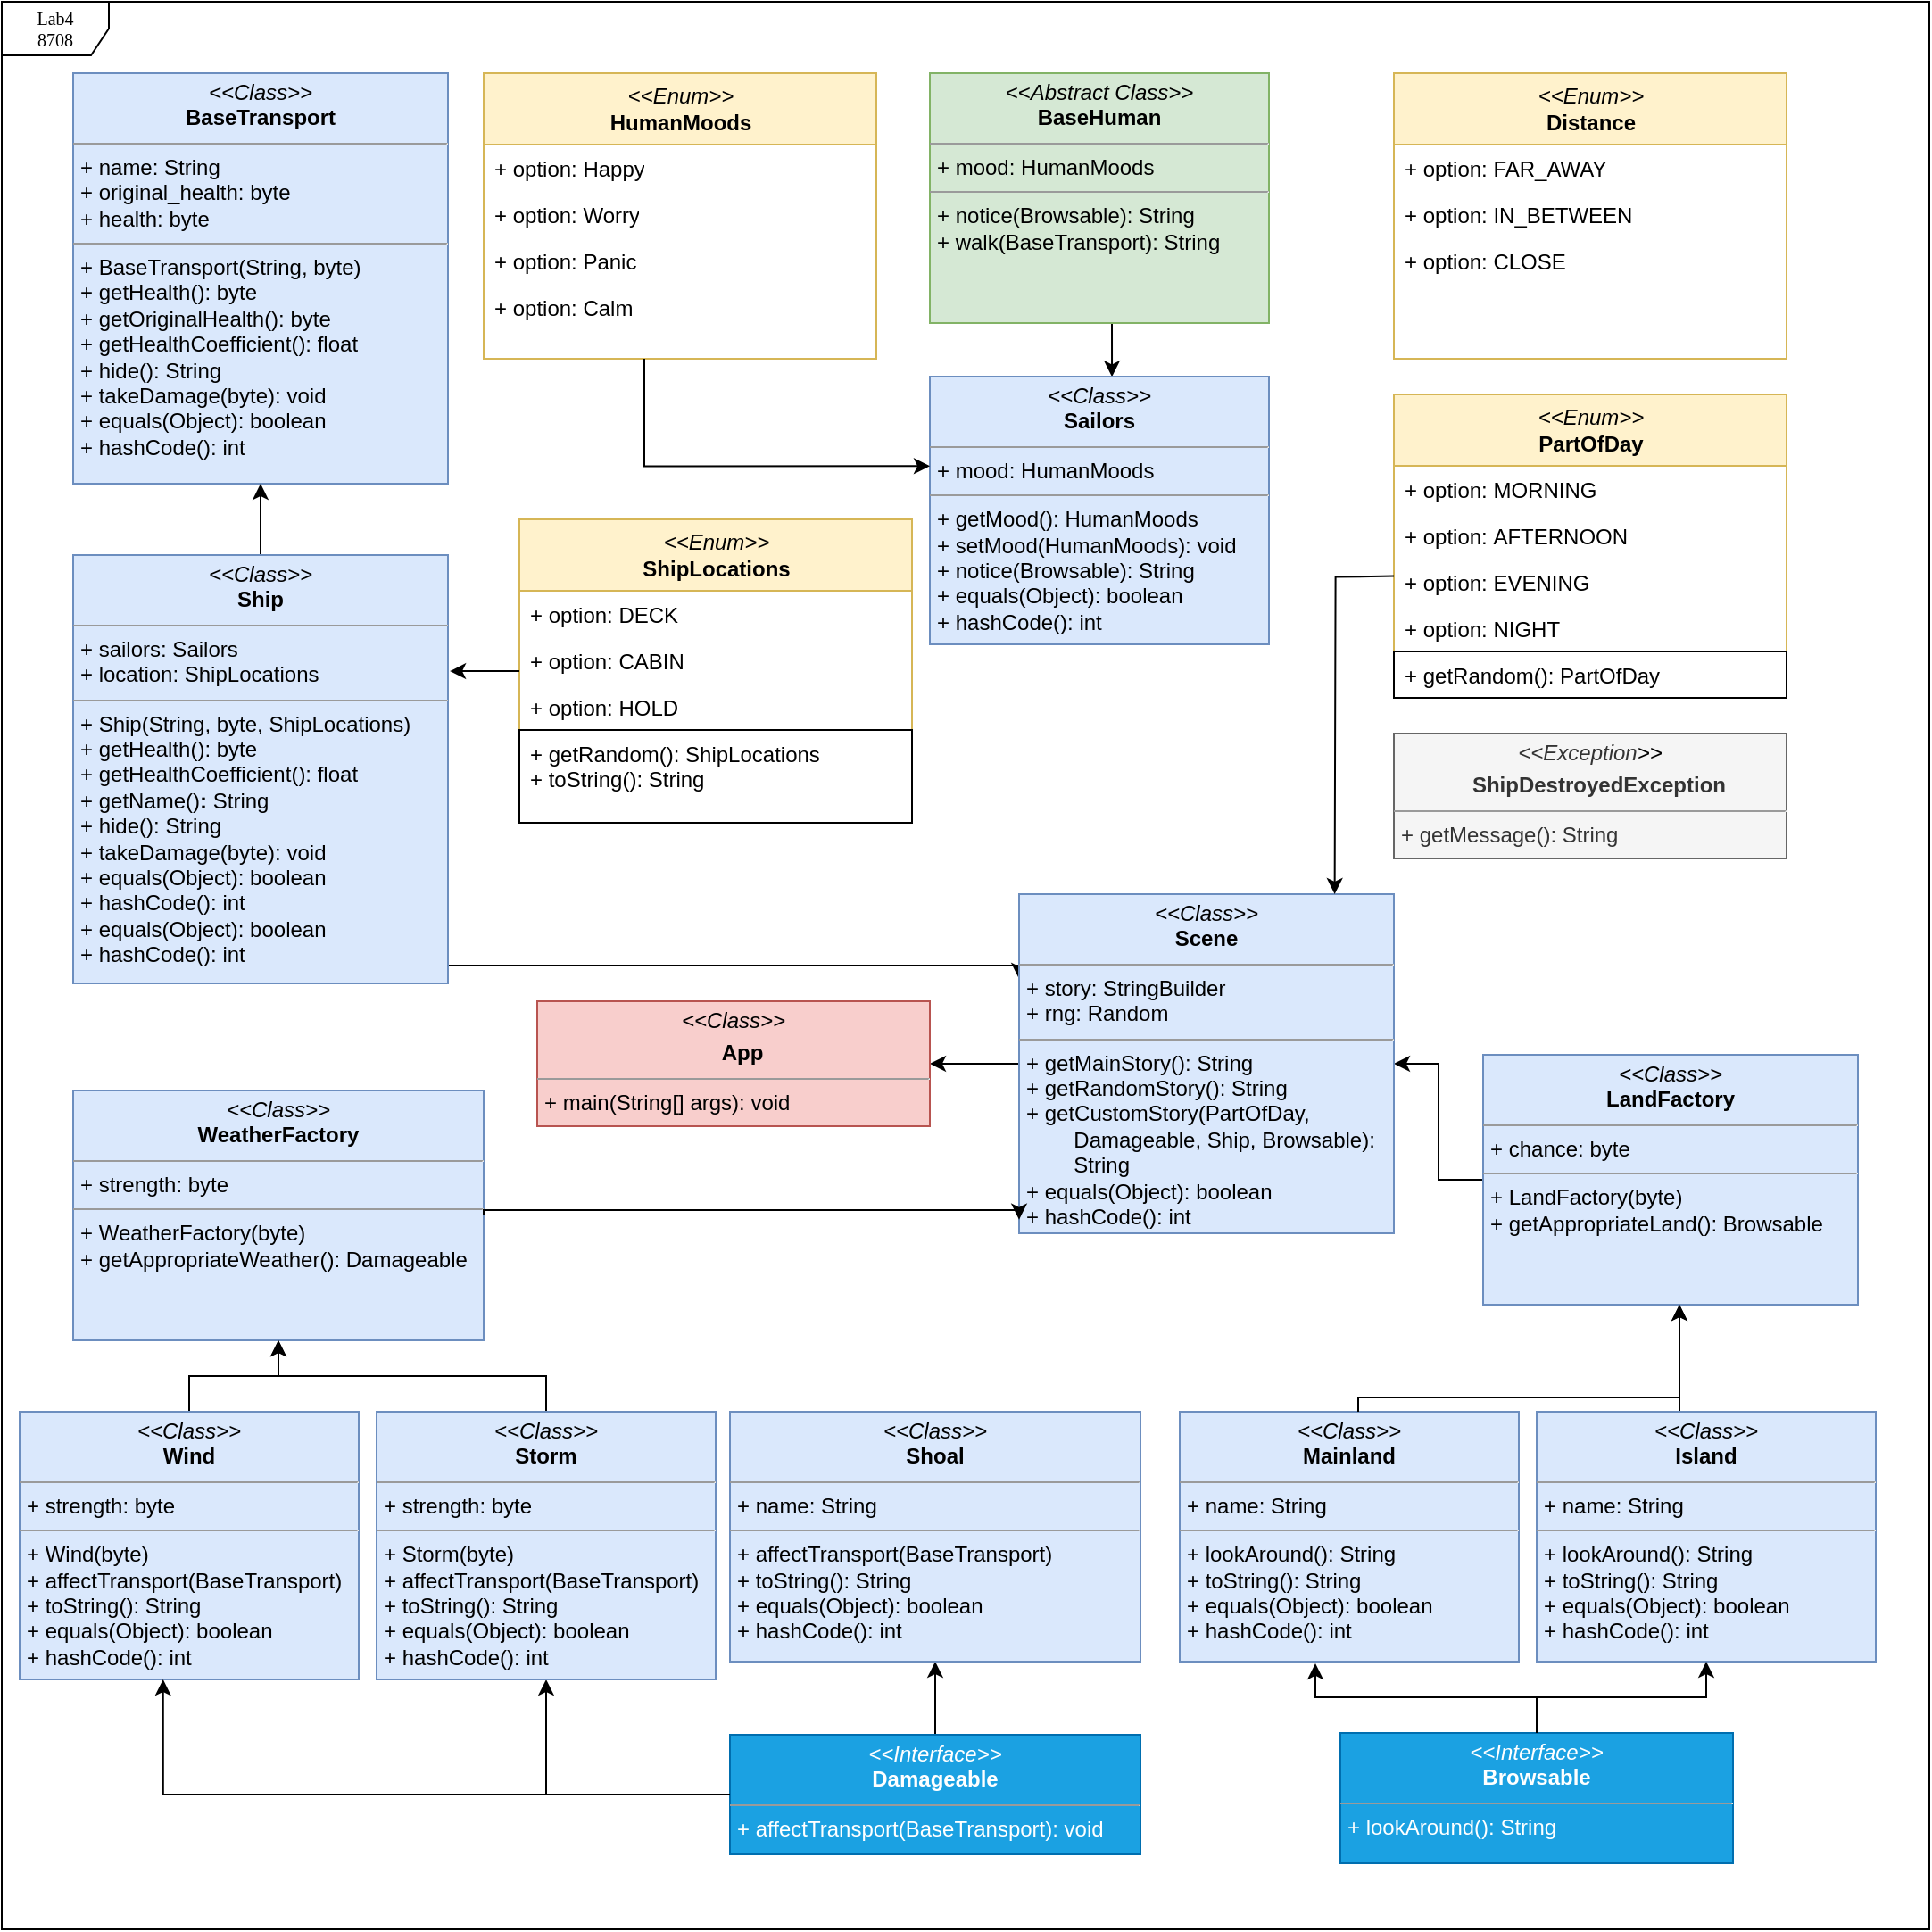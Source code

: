 <mxfile version="26.0.16">
  <diagram name="Page-1" id="c4acf3e9-155e-7222-9cf6-157b1a14988f">
    <mxGraphModel dx="3368" dy="1326" grid="1" gridSize="10" guides="1" tooltips="1" connect="1" arrows="1" fold="1" page="1" pageScale="1" pageWidth="850" pageHeight="1100" background="none" math="0" shadow="0">
      <root>
        <mxCell id="0" />
        <mxCell id="1" parent="0" />
        <mxCell id="17acba5748e5396b-1" value="Lab4&lt;div&gt;8708&lt;/div&gt;" style="shape=umlFrame;whiteSpace=wrap;html=1;rounded=0;shadow=0;comic=0;labelBackgroundColor=none;strokeWidth=1;fontFamily=Verdana;fontSize=10;align=center;" parent="1" vertex="1">
          <mxGeometry x="-160" y="20" width="1080" height="1080" as="geometry" />
        </mxCell>
        <mxCell id="17acba5748e5396b-30" value="&lt;div&gt;&lt;i style=&quot;font-family: Helvetica; font-size: 12px;&quot;&gt;&amp;lt;&amp;lt;Enum&amp;gt;&amp;gt;&lt;/i&gt;&lt;br style=&quot;font-family: Helvetica; font-size: 12px;&quot;&gt;&lt;/div&gt;&lt;div&gt;&lt;span style=&quot;font-family: Helvetica; font-size: 12px;&quot;&gt;&lt;b style=&quot;&quot;&gt;HumanMoods&lt;/b&gt;&lt;/span&gt;&lt;/div&gt;" style="swimlane;html=1;fontStyle=0;childLayout=stackLayout;horizontal=1;startSize=40;fillColor=#fff2cc;horizontalStack=0;resizeParent=1;resizeLast=0;collapsible=1;marginBottom=0;swimlaneFillColor=#ffffff;rounded=0;shadow=0;comic=0;labelBackgroundColor=none;strokeWidth=1;fontFamily=Verdana;fontSize=10;align=center;strokeColor=#d6b656;" parent="1" vertex="1">
          <mxGeometry x="110" y="60" width="220" height="160" as="geometry" />
        </mxCell>
        <mxCell id="17acba5748e5396b-31" value="+ option:&amp;nbsp;Happy" style="text;html=1;strokeColor=none;fillColor=none;align=left;verticalAlign=top;spacingLeft=4;spacingRight=4;whiteSpace=wrap;overflow=hidden;rotatable=0;points=[[0,0.5],[1,0.5]];portConstraint=eastwest;" parent="17acba5748e5396b-30" vertex="1">
          <mxGeometry y="40" width="220" height="26" as="geometry" />
        </mxCell>
        <mxCell id="17acba5748e5396b-32" value="+ option:&amp;nbsp;Worry" style="text;html=1;strokeColor=none;fillColor=none;align=left;verticalAlign=top;spacingLeft=4;spacingRight=4;whiteSpace=wrap;overflow=hidden;rotatable=0;points=[[0,0.5],[1,0.5]];portConstraint=eastwest;" parent="17acba5748e5396b-30" vertex="1">
          <mxGeometry y="66" width="220" height="26" as="geometry" />
        </mxCell>
        <mxCell id="17acba5748e5396b-33" value="+ option:&amp;nbsp;Panic" style="text;html=1;strokeColor=none;fillColor=none;align=left;verticalAlign=top;spacingLeft=4;spacingRight=4;whiteSpace=wrap;overflow=hidden;rotatable=0;points=[[0,0.5],[1,0.5]];portConstraint=eastwest;" parent="17acba5748e5396b-30" vertex="1">
          <mxGeometry y="92" width="220" height="26" as="geometry" />
        </mxCell>
        <mxCell id="VkFy5U69iv2wNzmlOKEU-7" value="+ option:&amp;nbsp;Calm" style="text;html=1;strokeColor=none;fillColor=none;align=left;verticalAlign=top;spacingLeft=4;spacingRight=4;whiteSpace=wrap;overflow=hidden;rotatable=0;points=[[0,0.5],[1,0.5]];portConstraint=eastwest;" vertex="1" parent="17acba5748e5396b-30">
          <mxGeometry y="118" width="220" height="26" as="geometry" />
        </mxCell>
        <mxCell id="VkFy5U69iv2wNzmlOKEU-53" style="edgeStyle=orthogonalEdgeStyle;rounded=0;orthogonalLoop=1;jettySize=auto;html=1;entryX=1;entryY=0.5;entryDx=0;entryDy=0;" edge="1" parent="1" source="5d2195bd80daf111-9" target="VkFy5U69iv2wNzmlOKEU-49">
          <mxGeometry relative="1" as="geometry" />
        </mxCell>
        <mxCell id="5d2195bd80daf111-9" value="&lt;p style=&quot;margin:0px;margin-top:4px;text-align:center;&quot;&gt;&lt;i&gt;&amp;lt;&amp;lt;Class&amp;gt;&amp;gt;&lt;/i&gt;&lt;br&gt;&lt;b&gt;LandFactory&lt;/b&gt;&lt;br&gt;&lt;/p&gt;&lt;hr size=&quot;1&quot;&gt;&lt;p style=&quot;margin:0px;margin-left:4px;&quot;&gt;+ chance: byte&lt;br&gt;&lt;/p&gt;&lt;hr size=&quot;1&quot;&gt;&lt;p style=&quot;margin:0px;margin-left:4px;&quot;&gt;+ LandFactory(byte)&lt;br&gt;+ getAppropriateLand():&amp;nbsp;Browsable&lt;/p&gt;" style="verticalAlign=top;align=left;overflow=fill;fontSize=12;fontFamily=Helvetica;html=1;rounded=0;shadow=0;comic=0;labelBackgroundColor=none;strokeWidth=1;fillColor=#dae8fc;strokeColor=#6c8ebf;fillStyle=auto;gradientColor=none;" parent="1" vertex="1">
          <mxGeometry x="670" y="610" width="210" height="140" as="geometry" />
        </mxCell>
        <mxCell id="VkFy5U69iv2wNzmlOKEU-6" style="edgeStyle=orthogonalEdgeStyle;rounded=0;orthogonalLoop=1;jettySize=auto;html=1;entryX=0.537;entryY=0.001;entryDx=0;entryDy=0;entryPerimeter=0;exitX=0.492;exitY=0.983;exitDx=0;exitDy=0;exitPerimeter=0;" edge="1" parent="1" source="5d2195bd80daf111-15" target="5d2195bd80daf111-10">
          <mxGeometry relative="1" as="geometry" />
        </mxCell>
        <mxCell id="5d2195bd80daf111-10" value="&lt;p style=&quot;margin:0px;margin-top:4px;text-align:center;&quot;&gt;&lt;i&gt;&amp;lt;&amp;lt;Class&amp;gt;&amp;gt;&lt;/i&gt;&lt;br&gt;&lt;b&gt;Sailors&lt;/b&gt;&lt;br&gt;&lt;/p&gt;&lt;hr size=&quot;1&quot;&gt;&lt;p style=&quot;margin:0px;margin-left:4px;&quot;&gt;+ mood: HumanMoods&lt;/p&gt;&lt;hr size=&quot;1&quot;&gt;&lt;p style=&quot;margin:0px;margin-left:4px;&quot;&gt;+ getMood(): HumanMoods&lt;br&gt;+ setMood(HumanMoods): void&lt;/p&gt;&lt;p style=&quot;margin:0px;margin-left:4px;&quot;&gt;+&amp;nbsp;notice(Browsable): String&lt;/p&gt;&lt;p style=&quot;margin:0px;margin-left:4px;&quot;&gt;+&amp;nbsp;equals(Object): boolean&lt;/p&gt;&lt;p style=&quot;margin:0px;margin-left:4px;&quot;&gt;+&amp;nbsp;hashCode(): int&lt;/p&gt;" style="verticalAlign=top;align=left;overflow=fill;fontSize=12;fontFamily=Helvetica;html=1;rounded=0;shadow=0;comic=0;labelBackgroundColor=none;strokeWidth=1;fillColor=#dae8fc;strokeColor=#6c8ebf;" parent="1" vertex="1">
          <mxGeometry x="360" y="230" width="190" height="150" as="geometry" />
        </mxCell>
        <mxCell id="5d2195bd80daf111-15" value="&lt;p style=&quot;margin:0px;margin-top:4px;text-align:center;&quot;&gt;&lt;i&gt;&amp;lt;&amp;lt;Abstract Class&amp;gt;&amp;gt;&lt;/i&gt;&lt;br&gt;&lt;b&gt;BaseHuman&lt;/b&gt;&lt;/p&gt;&lt;hr size=&quot;1&quot;&gt;&lt;p style=&quot;margin:0px;margin-left:4px;&quot;&gt;+ mood:&amp;nbsp;HumanMoods&lt;br&gt;&lt;/p&gt;&lt;hr size=&quot;1&quot;&gt;&lt;p style=&quot;margin:0px;margin-left:4px;&quot;&gt;+ notice(Browsable): String&lt;br&gt;+ walk(BaseTransport): String&lt;/p&gt;" style="verticalAlign=top;align=left;overflow=fill;fontSize=12;fontFamily=Helvetica;html=1;rounded=0;shadow=0;comic=0;labelBackgroundColor=none;strokeWidth=1;fillColor=#d5e8d4;strokeColor=#82b366;" parent="1" vertex="1">
          <mxGeometry x="360" y="60" width="190" height="140" as="geometry" />
        </mxCell>
        <mxCell id="VkFy5U69iv2wNzmlOKEU-18" style="edgeStyle=orthogonalEdgeStyle;rounded=0;orthogonalLoop=1;jettySize=auto;html=1;exitX=0.5;exitY=0;exitDx=0;exitDy=0;entryX=0.5;entryY=1;entryDx=0;entryDy=0;" edge="1" parent="1" source="5d2195bd80daf111-19" target="VkFy5U69iv2wNzmlOKEU-17">
          <mxGeometry relative="1" as="geometry" />
        </mxCell>
        <mxCell id="VkFy5U69iv2wNzmlOKEU-43" style="edgeStyle=orthogonalEdgeStyle;rounded=0;orthogonalLoop=1;jettySize=auto;html=1;" edge="1" parent="1" source="5d2195bd80daf111-19" target="VkFy5U69iv2wNzmlOKEU-42">
          <mxGeometry relative="1" as="geometry" />
        </mxCell>
        <mxCell id="5d2195bd80daf111-19" value="&lt;p style=&quot;margin:0px;margin-top:4px;text-align:center;&quot;&gt;&lt;i&gt;&amp;lt;&amp;lt;Interface&amp;gt;&amp;gt;&lt;/i&gt;&lt;br&gt;&lt;b&gt;Damageable&lt;/b&gt;&lt;/p&gt;&lt;hr size=&quot;1&quot;&gt;&lt;p style=&quot;margin:0px;margin-left:4px;&quot;&gt;+ affectTransport(BaseTransport): void&lt;br&gt;&lt;/p&gt;" style="verticalAlign=top;align=left;overflow=fill;fontSize=12;fontFamily=Helvetica;html=1;rounded=0;shadow=0;comic=0;labelBackgroundColor=none;strokeWidth=1;fillColor=#1ba1e2;strokeColor=#006EAF;fontColor=#ffffff;" parent="1" vertex="1">
          <mxGeometry x="248" y="991" width="230" height="67" as="geometry" />
        </mxCell>
        <mxCell id="5d2195bd80daf111-20" value="&lt;p style=&quot;margin:0px;margin-top:4px;text-align:center;&quot;&gt;&lt;i&gt;&amp;lt;&amp;lt;Exception&lt;/i&gt;&lt;i style=&quot;background-color: transparent; color: light-dark(rgb(0, 0, 0), rgb(255, 255, 255));&quot;&gt;&amp;gt;&amp;gt;&lt;/i&gt;&lt;/p&gt;&lt;p style=&quot;margin:0px;margin-top:4px;text-align:center;&quot;&gt;&lt;b&gt;&amp;nbsp; &amp;nbsp;ShipDestroyedException&lt;/b&gt;&lt;/p&gt;&lt;hr size=&quot;1&quot;&gt;&lt;p style=&quot;margin:0px;margin-left:4px;&quot;&gt;+ getMessage(): String&lt;br&gt;&lt;/p&gt;" style="verticalAlign=top;align=left;overflow=fill;fontSize=12;fontFamily=Helvetica;html=1;rounded=0;shadow=0;comic=0;labelBackgroundColor=none;strokeWidth=1;fillColor=#f5f5f5;fontColor=#333333;strokeColor=#666666;" parent="1" vertex="1">
          <mxGeometry x="620" y="430" width="220" height="70" as="geometry" />
        </mxCell>
        <mxCell id="VkFy5U69iv2wNzmlOKEU-8" style="edgeStyle=orthogonalEdgeStyle;rounded=0;orthogonalLoop=1;jettySize=auto;html=1;entryX=0.012;entryY=0.381;entryDx=0;entryDy=0;entryPerimeter=0;" edge="1" parent="1">
          <mxGeometry relative="1" as="geometry">
            <mxPoint x="200" y="220" as="sourcePoint" />
            <mxPoint x="360" y="280.15" as="targetPoint" />
            <Array as="points">
              <mxPoint x="200" y="280" />
            </Array>
          </mxGeometry>
        </mxCell>
        <mxCell id="VkFy5U69iv2wNzmlOKEU-10" style="edgeStyle=orthogonalEdgeStyle;rounded=0;orthogonalLoop=1;jettySize=auto;html=1;" edge="1" parent="1" source="VkFy5U69iv2wNzmlOKEU-9" target="5d2195bd80daf111-9">
          <mxGeometry relative="1" as="geometry">
            <Array as="points">
              <mxPoint x="780" y="790" />
              <mxPoint x="780" y="790" />
            </Array>
          </mxGeometry>
        </mxCell>
        <mxCell id="VkFy5U69iv2wNzmlOKEU-9" value="&lt;p style=&quot;margin:0px;margin-top:4px;text-align:center;&quot;&gt;&lt;i&gt;&amp;lt;&amp;lt;Class&amp;gt;&amp;gt;&lt;/i&gt;&lt;br&gt;&lt;b&gt;Island&lt;/b&gt;&lt;/p&gt;&lt;hr size=&quot;1&quot;&gt;&lt;p style=&quot;margin:0px;margin-left:4px;&quot;&gt;+ name: String&lt;br&gt;&lt;/p&gt;&lt;hr size=&quot;1&quot;&gt;&lt;p style=&quot;margin:0px;margin-left:4px;&quot;&gt;+ lookAround(): String&lt;br&gt;+ toString():&amp;nbsp;&lt;span style=&quot;background-color: transparent; color: light-dark(rgb(0, 0, 0), rgb(255, 255, 255));&quot;&gt;String&lt;/span&gt;&lt;/p&gt;&lt;p style=&quot;margin:0px;margin-left:4px;&quot;&gt;&lt;span style=&quot;background-color: transparent; color: light-dark(rgb(0, 0, 0), rgb(255, 255, 255));&quot;&gt;+&amp;nbsp;&lt;/span&gt;&lt;span style=&quot;background-color: transparent;&quot;&gt;equals(Object):&amp;nbsp;&lt;/span&gt;&lt;span style=&quot;background-color: transparent; color: light-dark(rgb(0, 0, 0), rgb(255, 255, 255));&quot;&gt;boolean&lt;/span&gt;&lt;/p&gt;&lt;p style=&quot;margin:0px;margin-left:4px;&quot;&gt;&lt;span style=&quot;background-color: transparent; color: light-dark(rgb(0, 0, 0), rgb(255, 255, 255));&quot;&gt;+&amp;nbsp;&lt;/span&gt;&lt;span style=&quot;background-color: transparent;&quot;&gt;hashCode(): int&lt;/span&gt;&lt;/p&gt;" style="verticalAlign=top;align=left;overflow=fill;fontSize=12;fontFamily=Helvetica;html=1;rounded=0;shadow=0;comic=0;labelBackgroundColor=none;strokeWidth=1;fillColor=#dae8fc;strokeColor=#6c8ebf;fillStyle=auto;gradientColor=none;" vertex="1" parent="1">
          <mxGeometry x="700" y="810" width="190" height="140" as="geometry" />
        </mxCell>
        <mxCell id="VkFy5U69iv2wNzmlOKEU-11" value="&lt;p style=&quot;margin:0px;margin-top:4px;text-align:center;&quot;&gt;&lt;i&gt;&amp;lt;&amp;lt;Class&amp;gt;&amp;gt;&lt;/i&gt;&lt;br&gt;&lt;b&gt;Mainland&lt;/b&gt;&lt;/p&gt;&lt;hr size=&quot;1&quot;&gt;&lt;p style=&quot;margin:0px;margin-left:4px;&quot;&gt;+ name: String&lt;br&gt;&lt;/p&gt;&lt;hr size=&quot;1&quot;&gt;&lt;p style=&quot;margin:0px;margin-left:4px;&quot;&gt;+ lookAround(): String&lt;br&gt;+ toString():&amp;nbsp;&lt;span style=&quot;background-color: transparent; color: light-dark(rgb(0, 0, 0), rgb(255, 255, 255));&quot;&gt;String&lt;/span&gt;&lt;/p&gt;&lt;p style=&quot;margin:0px;margin-left:4px;&quot;&gt;&lt;span style=&quot;background-color: transparent; color: light-dark(rgb(0, 0, 0), rgb(255, 255, 255));&quot;&gt;+&amp;nbsp;&lt;/span&gt;&lt;span style=&quot;background-color: transparent;&quot;&gt;equals(Object):&amp;nbsp;&lt;/span&gt;&lt;span style=&quot;background-color: transparent; color: light-dark(rgb(0, 0, 0), rgb(255, 255, 255));&quot;&gt;boolean&lt;/span&gt;&lt;/p&gt;&lt;p style=&quot;margin:0px;margin-left:4px;&quot;&gt;&lt;span style=&quot;background-color: transparent; color: light-dark(rgb(0, 0, 0), rgb(255, 255, 255));&quot;&gt;+&amp;nbsp;&lt;/span&gt;&lt;span style=&quot;background-color: transparent;&quot;&gt;hashCode(): int&lt;/span&gt;&lt;/p&gt;" style="verticalAlign=top;align=left;overflow=fill;fontSize=12;fontFamily=Helvetica;html=1;rounded=0;shadow=0;comic=0;labelBackgroundColor=none;strokeWidth=1;fillColor=#dae8fc;strokeColor=#6c8ebf;fillStyle=auto;gradientColor=none;" vertex="1" parent="1">
          <mxGeometry x="500" y="810" width="190" height="140" as="geometry" />
        </mxCell>
        <mxCell id="VkFy5U69iv2wNzmlOKEU-12" style="edgeStyle=orthogonalEdgeStyle;rounded=0;orthogonalLoop=1;jettySize=auto;html=1;" edge="1" parent="1" source="VkFy5U69iv2wNzmlOKEU-11" target="5d2195bd80daf111-9">
          <mxGeometry relative="1" as="geometry">
            <Array as="points">
              <mxPoint x="600" y="802" />
              <mxPoint x="780" y="802" />
            </Array>
          </mxGeometry>
        </mxCell>
        <mxCell id="VkFy5U69iv2wNzmlOKEU-15" style="edgeStyle=orthogonalEdgeStyle;rounded=0;orthogonalLoop=1;jettySize=auto;html=1;" edge="1" parent="1" source="VkFy5U69iv2wNzmlOKEU-14" target="VkFy5U69iv2wNzmlOKEU-9">
          <mxGeometry relative="1" as="geometry" />
        </mxCell>
        <mxCell id="VkFy5U69iv2wNzmlOKEU-14" value="&lt;p style=&quot;margin:0px;margin-top:4px;text-align:center;&quot;&gt;&lt;i&gt;&amp;lt;&amp;lt;Interface&amp;gt;&amp;gt;&lt;/i&gt;&lt;br&gt;&lt;b&gt;Browsable&lt;/b&gt;&lt;/p&gt;&lt;hr size=&quot;1&quot;&gt;&lt;p style=&quot;margin:0px;margin-left:4px;&quot;&gt;+ lookAround(): String&lt;br&gt;&lt;/p&gt;" style="verticalAlign=top;align=left;overflow=fill;fontSize=12;fontFamily=Helvetica;html=1;rounded=0;shadow=0;comic=0;labelBackgroundColor=none;strokeWidth=1;fillColor=#1ba1e2;strokeColor=#006EAF;fontColor=#ffffff;" vertex="1" parent="1">
          <mxGeometry x="590" y="990" width="220" height="73" as="geometry" />
        </mxCell>
        <mxCell id="VkFy5U69iv2wNzmlOKEU-16" style="edgeStyle=orthogonalEdgeStyle;rounded=0;orthogonalLoop=1;jettySize=auto;html=1;exitX=0.5;exitY=0;exitDx=0;exitDy=0;entryX=0.4;entryY=1.007;entryDx=0;entryDy=0;entryPerimeter=0;" edge="1" parent="1" source="VkFy5U69iv2wNzmlOKEU-14" target="VkFy5U69iv2wNzmlOKEU-11">
          <mxGeometry relative="1" as="geometry">
            <mxPoint x="450" y="1007" as="sourcePoint" />
            <mxPoint x="545" y="973" as="targetPoint" />
            <Array as="points" />
          </mxGeometry>
        </mxCell>
        <mxCell id="VkFy5U69iv2wNzmlOKEU-17" value="&lt;p style=&quot;margin:0px;margin-top:4px;text-align:center;&quot;&gt;&lt;i&gt;&amp;lt;&amp;lt;Class&amp;gt;&amp;gt;&lt;/i&gt;&lt;br&gt;&lt;b&gt;Shoal&lt;/b&gt;&lt;/p&gt;&lt;hr size=&quot;1&quot;&gt;&lt;p style=&quot;margin:0px;margin-left:4px;&quot;&gt;+ name: String&lt;br&gt;&lt;/p&gt;&lt;hr size=&quot;1&quot;&gt;&lt;p style=&quot;margin:0px;margin-left:4px;&quot;&gt;+&amp;nbsp;affectTransport(BaseTransport)&lt;/p&gt;&lt;p style=&quot;margin:0px;margin-left:4px;&quot;&gt;+ toString():&amp;nbsp;&lt;span style=&quot;background-color: transparent; color: light-dark(rgb(0, 0, 0), rgb(255, 255, 255));&quot;&gt;String&lt;/span&gt;&lt;/p&gt;&lt;p style=&quot;margin:0px;margin-left:4px;&quot;&gt;&lt;span style=&quot;background-color: transparent; color: light-dark(rgb(0, 0, 0), rgb(255, 255, 255));&quot;&gt;+&amp;nbsp;&lt;/span&gt;&lt;span style=&quot;background-color: transparent;&quot;&gt;equals(Object):&amp;nbsp;&lt;/span&gt;&lt;span style=&quot;background-color: transparent; color: light-dark(rgb(0, 0, 0), rgb(255, 255, 255));&quot;&gt;boolean&lt;/span&gt;&lt;/p&gt;&lt;p style=&quot;margin:0px;margin-left:4px;&quot;&gt;&lt;span style=&quot;background-color: transparent; color: light-dark(rgb(0, 0, 0), rgb(255, 255, 255));&quot;&gt;+&amp;nbsp;&lt;/span&gt;&lt;span style=&quot;background-color: transparent;&quot;&gt;hashCode(): int&lt;/span&gt;&lt;/p&gt;" style="verticalAlign=top;align=left;overflow=fill;fontSize=12;fontFamily=Helvetica;html=1;rounded=0;shadow=0;comic=0;labelBackgroundColor=none;strokeWidth=1;fillColor=#dae8fc;strokeColor=#6c8ebf;fillStyle=auto;gradientColor=none;" vertex="1" parent="1">
          <mxGeometry x="248" y="810" width="230" height="140" as="geometry" />
        </mxCell>
        <mxCell id="VkFy5U69iv2wNzmlOKEU-19" value="&lt;div&gt;&lt;i style=&quot;font-family: Helvetica; font-size: 12px;&quot;&gt;&amp;lt;&amp;lt;Enum&amp;gt;&amp;gt;&lt;/i&gt;&lt;br style=&quot;font-family: Helvetica; font-size: 12px;&quot;&gt;&lt;/div&gt;&lt;div&gt;&lt;font face=&quot;Helvetica&quot;&gt;&lt;span style=&quot;font-size: 12px;&quot;&gt;&lt;b&gt;Distance&lt;/b&gt;&lt;/span&gt;&lt;/font&gt;&lt;/div&gt;" style="swimlane;html=1;fontStyle=0;childLayout=stackLayout;horizontal=1;startSize=40;fillColor=#fff2cc;horizontalStack=0;resizeParent=1;resizeLast=0;collapsible=1;marginBottom=0;swimlaneFillColor=#ffffff;rounded=0;shadow=0;comic=0;labelBackgroundColor=none;strokeWidth=1;fontFamily=Verdana;fontSize=10;align=center;strokeColor=#d6b656;" vertex="1" parent="1">
          <mxGeometry x="620" y="60" width="220" height="160" as="geometry" />
        </mxCell>
        <mxCell id="VkFy5U69iv2wNzmlOKEU-20" value="+ option:&amp;nbsp;FAR_AWAY" style="text;html=1;strokeColor=none;fillColor=none;align=left;verticalAlign=top;spacingLeft=4;spacingRight=4;whiteSpace=wrap;overflow=hidden;rotatable=0;points=[[0,0.5],[1,0.5]];portConstraint=eastwest;" vertex="1" parent="VkFy5U69iv2wNzmlOKEU-19">
          <mxGeometry y="40" width="220" height="26" as="geometry" />
        </mxCell>
        <mxCell id="VkFy5U69iv2wNzmlOKEU-21" value="+ option:&amp;nbsp;IN_BETWEEN" style="text;html=1;strokeColor=none;fillColor=none;align=left;verticalAlign=top;spacingLeft=4;spacingRight=4;whiteSpace=wrap;overflow=hidden;rotatable=0;points=[[0,0.5],[1,0.5]];portConstraint=eastwest;" vertex="1" parent="VkFy5U69iv2wNzmlOKEU-19">
          <mxGeometry y="66" width="220" height="26" as="geometry" />
        </mxCell>
        <mxCell id="VkFy5U69iv2wNzmlOKEU-22" value="+ option:&amp;nbsp;CLOSE" style="text;html=1;strokeColor=none;fillColor=none;align=left;verticalAlign=top;spacingLeft=4;spacingRight=4;whiteSpace=wrap;overflow=hidden;rotatable=0;points=[[0,0.5],[1,0.5]];portConstraint=eastwest;" vertex="1" parent="VkFy5U69iv2wNzmlOKEU-19">
          <mxGeometry y="92" width="220" height="26" as="geometry" />
        </mxCell>
        <mxCell id="VkFy5U69iv2wNzmlOKEU-24" value="&lt;div&gt;&lt;i style=&quot;font-family: Helvetica; font-size: 12px;&quot;&gt;&amp;lt;&amp;lt;Enum&amp;gt;&amp;gt;&lt;/i&gt;&lt;br style=&quot;font-family: Helvetica; font-size: 12px;&quot;&gt;&lt;/div&gt;&lt;div&gt;&lt;font face=&quot;Helvetica&quot;&gt;&lt;span style=&quot;font-size: 12px;&quot;&gt;&lt;b&gt;PartOfDay&lt;/b&gt;&lt;/span&gt;&lt;/font&gt;&lt;/div&gt;" style="swimlane;html=1;fontStyle=0;childLayout=stackLayout;horizontal=1;startSize=40;fillColor=#fff2cc;horizontalStack=0;resizeParent=1;resizeLast=0;collapsible=1;marginBottom=0;swimlaneFillColor=#ffffff;rounded=0;shadow=0;comic=0;labelBackgroundColor=none;strokeWidth=1;fontFamily=Verdana;fontSize=10;align=center;strokeColor=#d6b656;" vertex="1" parent="1">
          <mxGeometry x="620" y="240" width="220" height="170" as="geometry" />
        </mxCell>
        <mxCell id="VkFy5U69iv2wNzmlOKEU-25" value="+ option:&amp;nbsp;MORNING" style="text;html=1;strokeColor=none;fillColor=none;align=left;verticalAlign=top;spacingLeft=4;spacingRight=4;whiteSpace=wrap;overflow=hidden;rotatable=0;points=[[0,0.5],[1,0.5]];portConstraint=eastwest;" vertex="1" parent="VkFy5U69iv2wNzmlOKEU-24">
          <mxGeometry y="40" width="220" height="26" as="geometry" />
        </mxCell>
        <mxCell id="VkFy5U69iv2wNzmlOKEU-26" value="+ option:&amp;nbsp;AFTERNOON" style="text;html=1;strokeColor=none;fillColor=none;align=left;verticalAlign=top;spacingLeft=4;spacingRight=4;whiteSpace=wrap;overflow=hidden;rotatable=0;points=[[0,0.5],[1,0.5]];portConstraint=eastwest;" vertex="1" parent="VkFy5U69iv2wNzmlOKEU-24">
          <mxGeometry y="66" width="220" height="26" as="geometry" />
        </mxCell>
        <mxCell id="VkFy5U69iv2wNzmlOKEU-27" value="+ option:&amp;nbsp;EVENING" style="text;html=1;strokeColor=none;fillColor=none;align=left;verticalAlign=top;spacingLeft=4;spacingRight=4;whiteSpace=wrap;overflow=hidden;rotatable=0;points=[[0,0.5],[1,0.5]];portConstraint=eastwest;" vertex="1" parent="VkFy5U69iv2wNzmlOKEU-24">
          <mxGeometry y="92" width="220" height="26" as="geometry" />
        </mxCell>
        <mxCell id="VkFy5U69iv2wNzmlOKEU-28" value="+ option:&amp;nbsp;NIGHT" style="text;html=1;strokeColor=none;fillColor=none;align=left;verticalAlign=top;spacingLeft=4;spacingRight=4;whiteSpace=wrap;overflow=hidden;rotatable=0;points=[[0,0.5],[1,0.5]];portConstraint=eastwest;" vertex="1" parent="VkFy5U69iv2wNzmlOKEU-24">
          <mxGeometry y="118" width="220" height="26" as="geometry" />
        </mxCell>
        <mxCell id="VkFy5U69iv2wNzmlOKEU-29" value="+ getRandom(): PartOfDay" style="text;html=1;strokeColor=default;fillColor=none;align=left;verticalAlign=top;spacingLeft=4;spacingRight=4;whiteSpace=wrap;overflow=hidden;rotatable=0;points=[[0,0.5],[1,0.5]];portConstraint=eastwest;" vertex="1" parent="VkFy5U69iv2wNzmlOKEU-24">
          <mxGeometry y="144" width="220" height="26" as="geometry" />
        </mxCell>
        <mxCell id="VkFy5U69iv2wNzmlOKEU-30" value="&lt;p style=&quot;margin:0px;margin-top:4px;text-align:center;&quot;&gt;&lt;i&gt;&amp;lt;&amp;lt;Class&amp;gt;&amp;gt;&lt;/i&gt;&lt;br&gt;&lt;b&gt;BaseTransport&lt;/b&gt;&lt;br&gt;&lt;/p&gt;&lt;hr size=&quot;1&quot;&gt;&lt;p style=&quot;margin:0px;margin-left:4px;&quot;&gt;+ name: String&lt;br&gt;+ original_health: byte&lt;/p&gt;&lt;p style=&quot;margin:0px;margin-left:4px;&quot;&gt;+ health:&amp;nbsp;&lt;span style=&quot;background-color: transparent; color: light-dark(rgb(0, 0, 0), rgb(255, 255, 255));&quot;&gt;byte&lt;/span&gt;&lt;/p&gt;&lt;hr size=&quot;1&quot;&gt;&lt;p style=&quot;margin:0px;margin-left:4px;&quot;&gt;+ BaseTransport(String, byte)&lt;br&gt;+ getHealth():&amp;nbsp;&lt;span style=&quot;background-color: transparent; color: light-dark(rgb(0, 0, 0), rgb(255, 255, 255));&quot;&gt;byte&lt;/span&gt;&lt;/p&gt;&lt;p style=&quot;margin:0px;margin-left:4px;&quot;&gt;&lt;span style=&quot;background-color: transparent; color: light-dark(rgb(0, 0, 0), rgb(255, 255, 255));&quot;&gt;+&amp;nbsp;&lt;/span&gt;&lt;span style=&quot;background-color: transparent;&quot;&gt;getOriginalHealth(): byte&lt;/span&gt;&lt;/p&gt;&lt;p style=&quot;margin:0px;margin-left:4px;&quot;&gt;&lt;span style=&quot;background-color: transparent;&quot;&gt;+&amp;nbsp;&lt;/span&gt;&lt;span style=&quot;background-color: transparent;&quot;&gt;getHealthCoefficient(): float&lt;/span&gt;&lt;/p&gt;&lt;p style=&quot;margin:0px;margin-left:4px;&quot;&gt;&lt;span style=&quot;background-color: transparent;&quot;&gt;+&amp;nbsp;&lt;/span&gt;&lt;span style=&quot;background-color: transparent;&quot;&gt;hide(): String&lt;/span&gt;&lt;/p&gt;&lt;p style=&quot;margin:0px;margin-left:4px;&quot;&gt;&lt;span style=&quot;background-color: transparent;&quot;&gt;+ takeDamage(byte):&amp;nbsp;&lt;/span&gt;&lt;span style=&quot;background-color: transparent; color: light-dark(rgb(0, 0, 0), rgb(255, 255, 255));&quot;&gt;void&lt;/span&gt;&lt;span style=&quot;background-color: transparent;&quot;&gt;&lt;br&gt;&lt;/span&gt;&lt;/p&gt;&lt;p style=&quot;margin:0px;margin-left:4px;&quot;&gt;&lt;span style=&quot;background-color: transparent; color: light-dark(rgb(0, 0, 0), rgb(255, 255, 255));&quot;&gt;+&amp;nbsp;&lt;/span&gt;&lt;span style=&quot;background-color: transparent;&quot;&gt;equals(Object): boolean&lt;/span&gt;&lt;/p&gt;&lt;p style=&quot;margin:0px;margin-left:4px;&quot;&gt;&lt;span style=&quot;background-color: transparent;&quot;&gt;+&amp;nbsp;&lt;/span&gt;&lt;span style=&quot;background-color: transparent;&quot;&gt;hashCode(): int&lt;/span&gt;&lt;/p&gt;" style="verticalAlign=top;align=left;overflow=fill;fontSize=12;fontFamily=Helvetica;html=1;rounded=0;shadow=0;comic=0;labelBackgroundColor=none;strokeWidth=1;fillColor=#dae8fc;strokeColor=#6c8ebf;fillStyle=auto;gradientColor=none;" vertex="1" parent="1">
          <mxGeometry x="-120" y="60" width="210" height="230" as="geometry" />
        </mxCell>
        <mxCell id="VkFy5U69iv2wNzmlOKEU-33" style="edgeStyle=orthogonalEdgeStyle;rounded=0;orthogonalLoop=1;jettySize=auto;html=1;" edge="1" parent="1" source="VkFy5U69iv2wNzmlOKEU-31" target="VkFy5U69iv2wNzmlOKEU-30">
          <mxGeometry relative="1" as="geometry" />
        </mxCell>
        <mxCell id="VkFy5U69iv2wNzmlOKEU-55" style="edgeStyle=orthogonalEdgeStyle;rounded=0;orthogonalLoop=1;jettySize=auto;html=1;exitX=1;exitY=0.75;exitDx=0;exitDy=0;entryX=0;entryY=0.25;entryDx=0;entryDy=0;" edge="1" parent="1" source="VkFy5U69iv2wNzmlOKEU-31" target="VkFy5U69iv2wNzmlOKEU-49">
          <mxGeometry relative="1" as="geometry">
            <Array as="points">
              <mxPoint x="90" y="560" />
              <mxPoint x="410" y="560" />
            </Array>
          </mxGeometry>
        </mxCell>
        <mxCell id="VkFy5U69iv2wNzmlOKEU-31" value="&lt;p style=&quot;margin:0px;margin-top:4px;text-align:center;&quot;&gt;&lt;i&gt;&amp;lt;&amp;lt;Class&amp;gt;&amp;gt;&lt;/i&gt;&lt;br&gt;&lt;b&gt;Ship&lt;/b&gt;&lt;br&gt;&lt;/p&gt;&lt;hr size=&quot;1&quot;&gt;&lt;p style=&quot;margin:0px;margin-left:4px;&quot;&gt;+ sailors: Sailors&lt;/p&gt;&lt;p style=&quot;margin:0px;margin-left:4px;&quot;&gt;+ location:&amp;nbsp;&lt;span style=&quot;background-color: transparent; color: light-dark(rgb(0, 0, 0), rgb(255, 255, 255));&quot;&gt;ShipLocations&lt;/span&gt;&lt;/p&gt;&lt;hr size=&quot;1&quot;&gt;&lt;p style=&quot;margin:0px;margin-left:4px;&quot;&gt;+&amp;nbsp;Ship(String, byte, ShipLocations)&lt;/p&gt;&lt;p style=&quot;margin: 0px 0px 0px 4px;&quot;&gt;+ getHealth():&amp;nbsp;&lt;span style=&quot;background-color: transparent; color: light-dark(rgb(0, 0, 0), rgb(255, 255, 255));&quot;&gt;byte&lt;/span&gt;&lt;/p&gt;&lt;p style=&quot;margin: 0px 0px 0px 4px;&quot;&gt;&lt;span style=&quot;background-color: transparent; color: light-dark(rgb(0, 0, 0), rgb(255, 255, 255));&quot;&gt;+&amp;nbsp;&lt;/span&gt;&lt;span style=&quot;background-color: transparent; color: light-dark(rgb(0, 0, 0), rgb(255, 255, 255));&quot;&gt;getHealthCoefficient(): float&lt;/span&gt;&lt;br&gt;&lt;/p&gt;&lt;p style=&quot;margin: 0px 0px 0px 4px;&quot;&gt;&lt;span style=&quot;background-color: transparent; color: light-dark(rgb(0, 0, 0), rgb(255, 255, 255));&quot;&gt;+&amp;nbsp;&lt;/span&gt;&lt;span style=&quot;background-color: transparent;&quot;&gt;getName()&lt;b&gt;: &lt;/b&gt;String&lt;/span&gt;&lt;/p&gt;&lt;p style=&quot;margin: 0px 0px 0px 4px;&quot;&gt;&lt;span style=&quot;background-color: transparent;&quot;&gt;+&amp;nbsp;&lt;/span&gt;&lt;span style=&quot;background-color: transparent;&quot;&gt;hide(): String&lt;/span&gt;&lt;/p&gt;&lt;p style=&quot;margin: 0px 0px 0px 4px;&quot;&gt;&lt;span style=&quot;background-color: transparent;&quot;&gt;+ takeDamage(byte):&amp;nbsp;&lt;/span&gt;&lt;span style=&quot;background-color: transparent; color: light-dark(rgb(0, 0, 0), rgb(255, 255, 255));&quot;&gt;void&lt;/span&gt;&lt;span style=&quot;background-color: transparent;&quot;&gt;&lt;br&gt;&lt;/span&gt;&lt;/p&gt;&lt;p style=&quot;margin: 0px 0px 0px 4px;&quot;&gt;&lt;span style=&quot;background-color: transparent; color: light-dark(rgb(0, 0, 0), rgb(255, 255, 255));&quot;&gt;+&amp;nbsp;&lt;/span&gt;&lt;span style=&quot;background-color: transparent;&quot;&gt;equals(Object): boolean&lt;/span&gt;&lt;/p&gt;&lt;p style=&quot;margin: 0px 0px 0px 4px;&quot;&gt;&lt;span style=&quot;background-color: transparent;&quot;&gt;+&amp;nbsp;&lt;/span&gt;&lt;span style=&quot;background-color: transparent;&quot;&gt;hashCode(): int&lt;/span&gt;&lt;/p&gt;&lt;p style=&quot;margin:0px;margin-left:4px;&quot;&gt;&lt;span style=&quot;background-color: transparent; color: light-dark(rgb(0, 0, 0), rgb(255, 255, 255));&quot;&gt;+&amp;nbsp;equals(Object): boolean&lt;/span&gt;&lt;br&gt;&lt;/p&gt;&lt;p style=&quot;margin:0px;margin-left:4px;&quot;&gt;+&amp;nbsp;hashCode(): int&lt;/p&gt;" style="verticalAlign=top;align=left;overflow=fill;fontSize=12;fontFamily=Helvetica;html=1;rounded=0;shadow=0;comic=0;labelBackgroundColor=none;strokeWidth=1;fillColor=#dae8fc;strokeColor=#6c8ebf;fillStyle=auto;gradientColor=none;" vertex="1" parent="1">
          <mxGeometry x="-120" y="330" width="210" height="240" as="geometry" />
        </mxCell>
        <mxCell id="VkFy5U69iv2wNzmlOKEU-32" style="edgeStyle=orthogonalEdgeStyle;rounded=0;orthogonalLoop=1;jettySize=auto;html=1;exitX=0.5;exitY=1;exitDx=0;exitDy=0;" edge="1" parent="1" source="VkFy5U69iv2wNzmlOKEU-31" target="VkFy5U69iv2wNzmlOKEU-31">
          <mxGeometry relative="1" as="geometry" />
        </mxCell>
        <mxCell id="VkFy5U69iv2wNzmlOKEU-34" value="&lt;div&gt;&lt;i style=&quot;font-family: Helvetica; font-size: 12px;&quot;&gt;&amp;lt;&amp;lt;Enum&amp;gt;&amp;gt;&lt;/i&gt;&lt;br style=&quot;font-family: Helvetica; font-size: 12px;&quot;&gt;&lt;/div&gt;&lt;div&gt;&lt;font face=&quot;Helvetica&quot;&gt;&lt;span style=&quot;font-size: 12px;&quot;&gt;&lt;b&gt;ShipLocations&lt;/b&gt;&lt;/span&gt;&lt;/font&gt;&lt;br&gt;&lt;/div&gt;" style="swimlane;html=1;fontStyle=0;childLayout=stackLayout;horizontal=1;startSize=40;fillColor=#fff2cc;horizontalStack=0;resizeParent=1;resizeLast=0;collapsible=1;marginBottom=0;swimlaneFillColor=#ffffff;rounded=0;shadow=0;comic=0;labelBackgroundColor=none;strokeWidth=1;fontFamily=Verdana;fontSize=10;align=center;strokeColor=#d6b656;" vertex="1" parent="1">
          <mxGeometry x="130" y="310" width="220" height="170" as="geometry" />
        </mxCell>
        <mxCell id="VkFy5U69iv2wNzmlOKEU-35" value="+ option: DECK" style="text;html=1;strokeColor=none;fillColor=none;align=left;verticalAlign=top;spacingLeft=4;spacingRight=4;whiteSpace=wrap;overflow=hidden;rotatable=0;points=[[0,0.5],[1,0.5]];portConstraint=eastwest;" vertex="1" parent="VkFy5U69iv2wNzmlOKEU-34">
          <mxGeometry y="40" width="220" height="26" as="geometry" />
        </mxCell>
        <mxCell id="VkFy5U69iv2wNzmlOKEU-36" value="+ option:&amp;nbsp;CABIN" style="text;html=1;strokeColor=none;fillColor=none;align=left;verticalAlign=top;spacingLeft=4;spacingRight=4;whiteSpace=wrap;overflow=hidden;rotatable=0;points=[[0,0.5],[1,0.5]];portConstraint=eastwest;" vertex="1" parent="VkFy5U69iv2wNzmlOKEU-34">
          <mxGeometry y="66" width="220" height="26" as="geometry" />
        </mxCell>
        <mxCell id="VkFy5U69iv2wNzmlOKEU-37" value="+ option:&amp;nbsp;HOLD" style="text;html=1;strokeColor=none;fillColor=none;align=left;verticalAlign=top;spacingLeft=4;spacingRight=4;whiteSpace=wrap;overflow=hidden;rotatable=0;points=[[0,0.5],[1,0.5]];portConstraint=eastwest;" vertex="1" parent="VkFy5U69iv2wNzmlOKEU-34">
          <mxGeometry y="92" width="220" height="26" as="geometry" />
        </mxCell>
        <mxCell id="VkFy5U69iv2wNzmlOKEU-39" value="+ getRandom(): ShipLocations&lt;div&gt;+&amp;nbsp;toString(): String&lt;/div&gt;" style="text;html=1;strokeColor=default;fillColor=none;align=left;verticalAlign=top;spacingLeft=4;spacingRight=4;whiteSpace=wrap;overflow=hidden;rotatable=0;points=[[0,0.5],[1,0.5]];portConstraint=eastwest;" vertex="1" parent="VkFy5U69iv2wNzmlOKEU-34">
          <mxGeometry y="118" width="220" height="52" as="geometry" />
        </mxCell>
        <mxCell id="VkFy5U69iv2wNzmlOKEU-40" style="edgeStyle=orthogonalEdgeStyle;rounded=0;orthogonalLoop=1;jettySize=auto;html=1;entryX=1.005;entryY=0.271;entryDx=0;entryDy=0;entryPerimeter=0;" edge="1" parent="1" source="VkFy5U69iv2wNzmlOKEU-34" target="VkFy5U69iv2wNzmlOKEU-31">
          <mxGeometry relative="1" as="geometry" />
        </mxCell>
        <mxCell id="VkFy5U69iv2wNzmlOKEU-41" value="&lt;p style=&quot;margin:0px;margin-top:4px;text-align:center;&quot;&gt;&lt;i&gt;&amp;lt;&amp;lt;Class&amp;gt;&amp;gt;&lt;/i&gt;&lt;br&gt;&lt;b&gt;WeatherFactory&lt;/b&gt;&lt;br&gt;&lt;/p&gt;&lt;hr size=&quot;1&quot;&gt;&lt;p style=&quot;margin:0px;margin-left:4px;&quot;&gt;+ strength: byte&lt;br&gt;&lt;/p&gt;&lt;hr size=&quot;1&quot;&gt;&lt;p style=&quot;margin:0px;margin-left:4px;&quot;&gt;+ WeatherFactory(byte)&lt;br&gt;+ getAppropriateWeather():&amp;nbsp;&lt;span style=&quot;background-color: transparent; color: light-dark(rgb(0, 0, 0), rgb(255, 255, 255));&quot;&gt;Damageable&lt;/span&gt;&lt;/p&gt;" style="verticalAlign=top;align=left;overflow=fill;fontSize=12;fontFamily=Helvetica;html=1;rounded=0;shadow=0;comic=0;labelBackgroundColor=none;strokeWidth=1;fillColor=#dae8fc;strokeColor=#6c8ebf;fillStyle=auto;gradientColor=none;" vertex="1" parent="1">
          <mxGeometry x="-120" y="630" width="230" height="140" as="geometry" />
        </mxCell>
        <mxCell id="VkFy5U69iv2wNzmlOKEU-44" style="edgeStyle=orthogonalEdgeStyle;rounded=0;orthogonalLoop=1;jettySize=auto;html=1;exitX=0.5;exitY=0;exitDx=0;exitDy=0;entryX=0.5;entryY=1;entryDx=0;entryDy=0;" edge="1" parent="1" source="VkFy5U69iv2wNzmlOKEU-42" target="VkFy5U69iv2wNzmlOKEU-41">
          <mxGeometry relative="1" as="geometry" />
        </mxCell>
        <mxCell id="VkFy5U69iv2wNzmlOKEU-42" value="&lt;p style=&quot;margin:0px;margin-top:4px;text-align:center;&quot;&gt;&lt;i&gt;&amp;lt;&amp;lt;Class&amp;gt;&amp;gt;&lt;/i&gt;&lt;br&gt;&lt;b&gt;Storm&lt;/b&gt;&lt;br&gt;&lt;/p&gt;&lt;hr size=&quot;1&quot;&gt;&lt;p style=&quot;margin:0px;margin-left:4px;&quot;&gt;+ strength: byte&lt;br&gt;&lt;/p&gt;&lt;hr size=&quot;1&quot;&gt;&lt;p style=&quot;margin:0px;margin-left:4px;&quot;&gt;+&amp;nbsp;Storm(byte)&lt;/p&gt;&lt;p style=&quot;margin:0px;margin-left:4px;&quot;&gt;+&amp;nbsp;&lt;span style=&quot;background-color: transparent;&quot;&gt;affectTransport(BaseTransport)&lt;/span&gt;&lt;/p&gt;&lt;p style=&quot;margin:0px;margin-left:4px;&quot;&gt;&lt;span style=&quot;background-color: transparent; color: light-dark(rgb(0, 0, 0), rgb(255, 255, 255));&quot;&gt;+&amp;nbsp;&lt;/span&gt;&lt;span style=&quot;background-color: transparent;&quot;&gt;toString():&amp;nbsp;&lt;/span&gt;&lt;span style=&quot;background-color: transparent; color: light-dark(rgb(0, 0, 0), rgb(255, 255, 255));&quot;&gt;String&lt;/span&gt;&lt;/p&gt;&lt;p style=&quot;margin:0px;margin-left:4px;&quot;&gt;&lt;span style=&quot;background-color: transparent; color: light-dark(rgb(0, 0, 0), rgb(255, 255, 255));&quot;&gt;+&amp;nbsp;&lt;/span&gt;&lt;span style=&quot;background-color: transparent;&quot;&gt;equals(Object): boolean&lt;/span&gt;&lt;/p&gt;&lt;p style=&quot;margin:0px;margin-left:4px;&quot;&gt;&lt;span style=&quot;background-color: transparent;&quot;&gt;+ hashCode():&amp;nbsp;&lt;/span&gt;&lt;span style=&quot;background-color: transparent; color: light-dark(rgb(0, 0, 0), rgb(255, 255, 255));&quot;&gt;int&lt;/span&gt;&lt;span style=&quot;background-color: transparent;&quot;&gt;&lt;br&gt;&lt;/span&gt;&lt;/p&gt;" style="verticalAlign=top;align=left;overflow=fill;fontSize=12;fontFamily=Helvetica;html=1;rounded=0;shadow=0;comic=0;labelBackgroundColor=none;strokeWidth=1;fillColor=#dae8fc;strokeColor=#6c8ebf;fillStyle=auto;gradientColor=none;" vertex="1" parent="1">
          <mxGeometry x="50" y="810" width="190" height="150" as="geometry" />
        </mxCell>
        <mxCell id="VkFy5U69iv2wNzmlOKEU-47" style="edgeStyle=orthogonalEdgeStyle;rounded=0;orthogonalLoop=1;jettySize=auto;html=1;" edge="1" parent="1" source="VkFy5U69iv2wNzmlOKEU-45" target="VkFy5U69iv2wNzmlOKEU-41">
          <mxGeometry relative="1" as="geometry" />
        </mxCell>
        <mxCell id="VkFy5U69iv2wNzmlOKEU-45" value="&lt;p style=&quot;margin:0px;margin-top:4px;text-align:center;&quot;&gt;&lt;i&gt;&amp;lt;&amp;lt;Class&amp;gt;&amp;gt;&lt;/i&gt;&lt;br&gt;&lt;b&gt;Wind&lt;/b&gt;&lt;br&gt;&lt;/p&gt;&lt;hr size=&quot;1&quot;&gt;&lt;p style=&quot;margin:0px;margin-left:4px;&quot;&gt;+ strength: byte&lt;br&gt;&lt;/p&gt;&lt;hr size=&quot;1&quot;&gt;&lt;p style=&quot;margin:0px;margin-left:4px;&quot;&gt;+&amp;nbsp;Wind(byte)&lt;/p&gt;&lt;p style=&quot;margin:0px;margin-left:4px;&quot;&gt;+&amp;nbsp;&lt;span style=&quot;background-color: transparent;&quot;&gt;affectTransport(BaseTransport)&lt;/span&gt;&lt;/p&gt;&lt;p style=&quot;margin:0px;margin-left:4px;&quot;&gt;&lt;span style=&quot;background-color: transparent; color: light-dark(rgb(0, 0, 0), rgb(255, 255, 255));&quot;&gt;+&amp;nbsp;&lt;/span&gt;&lt;span style=&quot;background-color: transparent;&quot;&gt;toString():&amp;nbsp;&lt;/span&gt;&lt;span style=&quot;background-color: transparent; color: light-dark(rgb(0, 0, 0), rgb(255, 255, 255));&quot;&gt;String&lt;/span&gt;&lt;/p&gt;&lt;p style=&quot;margin:0px;margin-left:4px;&quot;&gt;&lt;span style=&quot;background-color: transparent; color: light-dark(rgb(0, 0, 0), rgb(255, 255, 255));&quot;&gt;+&amp;nbsp;&lt;/span&gt;&lt;span style=&quot;background-color: transparent;&quot;&gt;equals(Object): boolean&lt;/span&gt;&lt;/p&gt;&lt;p style=&quot;margin:0px;margin-left:4px;&quot;&gt;&lt;span style=&quot;background-color: transparent;&quot;&gt;+ hashCode():&amp;nbsp;&lt;/span&gt;&lt;span style=&quot;background-color: transparent; color: light-dark(rgb(0, 0, 0), rgb(255, 255, 255));&quot;&gt;int&lt;/span&gt;&lt;span style=&quot;background-color: transparent;&quot;&gt;&lt;br&gt;&lt;/span&gt;&lt;/p&gt;" style="verticalAlign=top;align=left;overflow=fill;fontSize=12;fontFamily=Helvetica;html=1;rounded=0;shadow=0;comic=0;labelBackgroundColor=none;strokeWidth=1;fillColor=#dae8fc;strokeColor=#6c8ebf;fillStyle=auto;gradientColor=none;" vertex="1" parent="1">
          <mxGeometry x="-150" y="810" width="190" height="150" as="geometry" />
        </mxCell>
        <mxCell id="VkFy5U69iv2wNzmlOKEU-48" style="edgeStyle=orthogonalEdgeStyle;rounded=0;orthogonalLoop=1;jettySize=auto;html=1;entryX=0.423;entryY=1;entryDx=0;entryDy=0;entryPerimeter=0;" edge="1" parent="1" source="5d2195bd80daf111-19" target="VkFy5U69iv2wNzmlOKEU-45">
          <mxGeometry relative="1" as="geometry" />
        </mxCell>
        <mxCell id="VkFy5U69iv2wNzmlOKEU-51" style="edgeStyle=orthogonalEdgeStyle;rounded=0;orthogonalLoop=1;jettySize=auto;html=1;exitX=0;exitY=0.5;exitDx=0;exitDy=0;entryX=1;entryY=0.5;entryDx=0;entryDy=0;" edge="1" parent="1" source="VkFy5U69iv2wNzmlOKEU-49" target="VkFy5U69iv2wNzmlOKEU-50">
          <mxGeometry relative="1" as="geometry" />
        </mxCell>
        <mxCell id="VkFy5U69iv2wNzmlOKEU-49" value="&lt;p style=&quot;margin:0px;margin-top:4px;text-align:center;&quot;&gt;&lt;i&gt;&amp;lt;&amp;lt;Class&amp;gt;&amp;gt;&lt;/i&gt;&lt;br&gt;&lt;b&gt;Scene&lt;/b&gt;&lt;br&gt;&lt;/p&gt;&lt;hr size=&quot;1&quot;&gt;&lt;p style=&quot;margin:0px;margin-left:4px;&quot;&gt;+ story:&amp;nbsp;StringBuilder&lt;br&gt;&lt;/p&gt;&lt;p style=&quot;margin:0px;margin-left:4px;&quot;&gt;+ rng: Random&lt;/p&gt;&lt;hr size=&quot;1&quot;&gt;&lt;p style=&quot;margin:0px;margin-left:4px;&quot;&gt;+ getMainStory(): String&lt;br&gt;+ getRandomStory(): String&lt;/p&gt;&lt;p style=&quot;margin:0px;margin-left:4px;&quot;&gt;+ getCustomStory(PartOfDay,&amp;nbsp;&lt;/p&gt;&lt;p style=&quot;margin:0px;margin-left:4px;&quot;&gt;&lt;span style=&quot;white-space: pre;&quot;&gt;&#x9;&lt;/span&gt;Damageable, Ship, Browsable):&lt;/p&gt;&lt;p style=&quot;margin:0px;margin-left:4px;&quot;&gt;&lt;span style=&quot;background-color: transparent; color: light-dark(rgb(0, 0, 0), rgb(255, 255, 255));&quot;&gt;&lt;span style=&quot;white-space: pre;&quot;&gt;&#x9;&lt;/span&gt;String&lt;/span&gt;&lt;br&gt;&lt;/p&gt;&lt;p style=&quot;margin:0px;margin-left:4px;&quot;&gt;&lt;span style=&quot;background-color: transparent; color: light-dark(rgb(0, 0, 0), rgb(255, 255, 255));&quot;&gt;+&lt;/span&gt;&lt;span style=&quot;background-color: transparent;&quot;&gt;&amp;nbsp;equals(Object):&amp;nbsp;&lt;/span&gt;&lt;span style=&quot;background-color: transparent; color: light-dark(rgb(0, 0, 0), rgb(255, 255, 255));&quot;&gt;boolean&lt;/span&gt;&lt;/p&gt;&lt;p style=&quot;margin:0px;margin-left:4px;&quot;&gt;+ hashCode():&amp;nbsp;&lt;span style=&quot;background-color: transparent; color: light-dark(rgb(0, 0, 0), rgb(255, 255, 255));&quot;&gt;int&lt;/span&gt;&lt;/p&gt;" style="verticalAlign=top;align=left;overflow=fill;fontSize=12;fontFamily=Helvetica;html=1;rounded=0;shadow=0;comic=0;labelBackgroundColor=none;strokeWidth=1;fillColor=#dae8fc;strokeColor=#6c8ebf;fillStyle=auto;gradientColor=none;" vertex="1" parent="1">
          <mxGeometry x="410" y="520" width="210" height="190" as="geometry" />
        </mxCell>
        <mxCell id="VkFy5U69iv2wNzmlOKEU-50" value="&lt;p style=&quot;margin:0px;margin-top:4px;text-align:center;&quot;&gt;&lt;i&gt;&amp;lt;&amp;lt;Class&lt;/i&gt;&lt;i style=&quot;background-color: transparent; color: light-dark(rgb(0, 0, 0), rgb(255, 255, 255));&quot;&gt;&amp;gt;&amp;gt;&lt;/i&gt;&lt;/p&gt;&lt;p style=&quot;margin:0px;margin-top:4px;text-align:center;&quot;&gt;&lt;b&gt;&amp;nbsp; &amp;nbsp;App&lt;/b&gt;&lt;/p&gt;&lt;hr size=&quot;1&quot;&gt;&lt;p style=&quot;margin:0px;margin-left:4px;&quot;&gt;+ main(String[] args): void&lt;br&gt;&lt;/p&gt;" style="verticalAlign=top;align=left;overflow=fill;fontSize=12;fontFamily=Helvetica;html=1;rounded=0;shadow=0;comic=0;labelBackgroundColor=none;strokeWidth=1;fillColor=#f8cecc;strokeColor=#b85450;" vertex="1" parent="1">
          <mxGeometry x="140" y="580" width="220" height="70" as="geometry" />
        </mxCell>
        <mxCell id="VkFy5U69iv2wNzmlOKEU-52" style="edgeStyle=orthogonalEdgeStyle;rounded=0;orthogonalLoop=1;jettySize=auto;html=1;entryX=0.842;entryY=0.017;entryDx=0;entryDy=0;entryPerimeter=0;" edge="1" parent="1">
          <mxGeometry relative="1" as="geometry">
            <mxPoint x="620" y="341.782" as="sourcePoint" />
            <mxPoint x="586.82" y="520" as="targetPoint" />
          </mxGeometry>
        </mxCell>
        <mxCell id="VkFy5U69iv2wNzmlOKEU-54" style="edgeStyle=orthogonalEdgeStyle;rounded=0;orthogonalLoop=1;jettySize=auto;html=1;entryX=0;entryY=0.952;entryDx=0;entryDy=0;entryPerimeter=0;exitX=1;exitY=0.5;exitDx=0;exitDy=0;" edge="1" parent="1" source="VkFy5U69iv2wNzmlOKEU-41">
          <mxGeometry relative="1" as="geometry">
            <mxPoint x="93.16" y="697.64" as="sourcePoint" />
            <mxPoint x="410" y="702.36" as="targetPoint" />
            <Array as="points">
              <mxPoint x="110" y="697" />
              <mxPoint x="410" y="697" />
            </Array>
          </mxGeometry>
        </mxCell>
      </root>
    </mxGraphModel>
  </diagram>
</mxfile>
